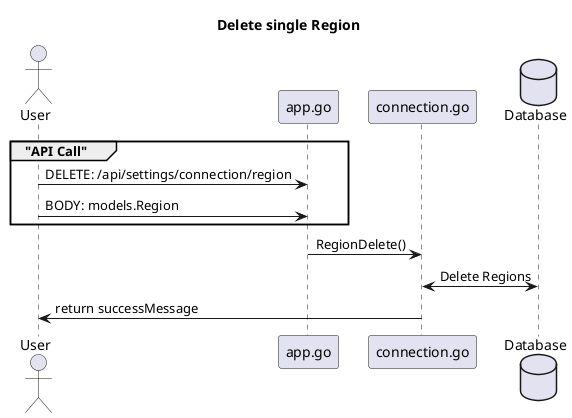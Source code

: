 @startuml

title "Delete single Region"

actor User as user

participant "app.go" as app
participant "connection.go" as route
database Database as DB

group  "API Call"
user    -> app : DELETE: /api/settings/connection/region
user    -> app : BODY: models.Region
end
app     -> route: RegionDelete()
route <-> DB: Delete Regions
user <- route:  return successMessage


@enduml
